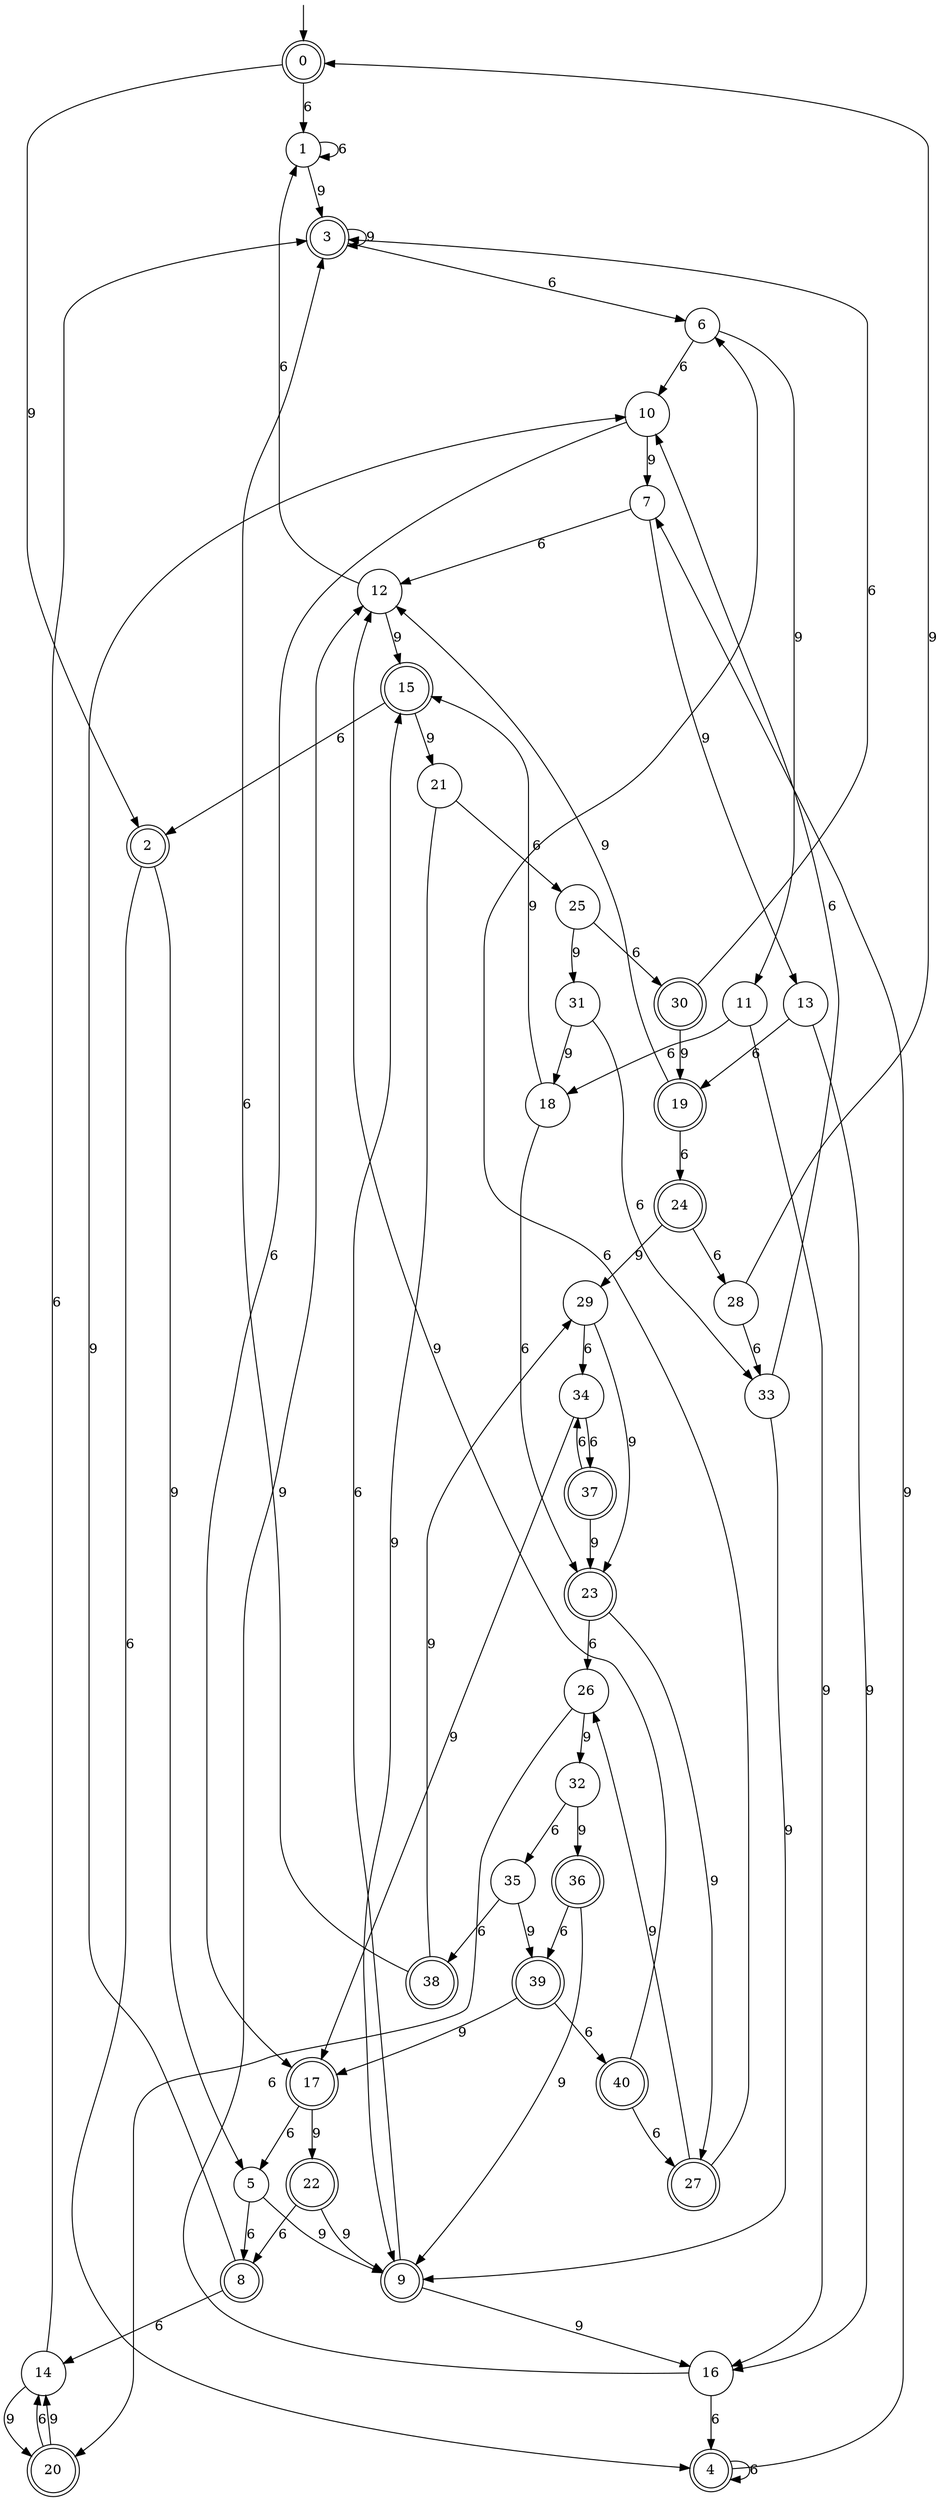 digraph g {

	s0 [shape="doublecircle" label="0"];
	s1 [shape="circle" label="1"];
	s2 [shape="doublecircle" label="2"];
	s3 [shape="doublecircle" label="3"];
	s4 [shape="doublecircle" label="4"];
	s5 [shape="circle" label="5"];
	s6 [shape="circle" label="6"];
	s7 [shape="circle" label="7"];
	s8 [shape="doublecircle" label="8"];
	s9 [shape="doublecircle" label="9"];
	s10 [shape="circle" label="10"];
	s11 [shape="circle" label="11"];
	s12 [shape="circle" label="12"];
	s13 [shape="circle" label="13"];
	s14 [shape="circle" label="14"];
	s15 [shape="doublecircle" label="15"];
	s16 [shape="circle" label="16"];
	s17 [shape="doublecircle" label="17"];
	s18 [shape="circle" label="18"];
	s19 [shape="doublecircle" label="19"];
	s20 [shape="doublecircle" label="20"];
	s21 [shape="circle" label="21"];
	s22 [shape="doublecircle" label="22"];
	s23 [shape="doublecircle" label="23"];
	s24 [shape="doublecircle" label="24"];
	s25 [shape="circle" label="25"];
	s26 [shape="circle" label="26"];
	s27 [shape="doublecircle" label="27"];
	s28 [shape="circle" label="28"];
	s29 [shape="circle" label="29"];
	s30 [shape="doublecircle" label="30"];
	s31 [shape="circle" label="31"];
	s32 [shape="circle" label="32"];
	s33 [shape="circle" label="33"];
	s34 [shape="circle" label="34"];
	s35 [shape="circle" label="35"];
	s36 [shape="doublecircle" label="36"];
	s37 [shape="doublecircle" label="37"];
	s38 [shape="doublecircle" label="38"];
	s39 [shape="doublecircle" label="39"];
	s40 [shape="doublecircle" label="40"];
	s0 -> s1 [label="6"];
	s0 -> s2 [label="9"];
	s1 -> s1 [label="6"];
	s1 -> s3 [label="9"];
	s2 -> s4 [label="6"];
	s2 -> s5 [label="9"];
	s3 -> s6 [label="6"];
	s3 -> s3 [label="9"];
	s4 -> s4 [label="6"];
	s4 -> s7 [label="9"];
	s5 -> s8 [label="6"];
	s5 -> s9 [label="9"];
	s6 -> s10 [label="6"];
	s6 -> s11 [label="9"];
	s7 -> s12 [label="6"];
	s7 -> s13 [label="9"];
	s8 -> s14 [label="6"];
	s8 -> s10 [label="9"];
	s9 -> s15 [label="6"];
	s9 -> s16 [label="9"];
	s10 -> s17 [label="6"];
	s10 -> s7 [label="9"];
	s11 -> s18 [label="6"];
	s11 -> s16 [label="9"];
	s12 -> s1 [label="6"];
	s12 -> s15 [label="9"];
	s13 -> s19 [label="6"];
	s13 -> s16 [label="9"];
	s14 -> s3 [label="6"];
	s14 -> s20 [label="9"];
	s15 -> s2 [label="6"];
	s15 -> s21 [label="9"];
	s16 -> s4 [label="6"];
	s16 -> s12 [label="9"];
	s17 -> s5 [label="6"];
	s17 -> s22 [label="9"];
	s18 -> s23 [label="6"];
	s18 -> s15 [label="9"];
	s19 -> s24 [label="6"];
	s19 -> s12 [label="9"];
	s20 -> s14 [label="6"];
	s20 -> s14 [label="9"];
	s21 -> s25 [label="6"];
	s21 -> s9 [label="9"];
	s22 -> s8 [label="6"];
	s22 -> s9 [label="9"];
	s23 -> s26 [label="6"];
	s23 -> s27 [label="9"];
	s24 -> s28 [label="6"];
	s24 -> s29 [label="9"];
	s25 -> s30 [label="6"];
	s25 -> s31 [label="9"];
	s26 -> s20 [label="6"];
	s26 -> s32 [label="9"];
	s27 -> s6 [label="6"];
	s27 -> s26 [label="9"];
	s28 -> s33 [label="6"];
	s28 -> s0 [label="9"];
	s29 -> s34 [label="6"];
	s29 -> s23 [label="9"];
	s30 -> s3 [label="6"];
	s30 -> s19 [label="9"];
	s31 -> s33 [label="6"];
	s31 -> s18 [label="9"];
	s32 -> s35 [label="6"];
	s32 -> s36 [label="9"];
	s33 -> s10 [label="6"];
	s33 -> s9 [label="9"];
	s34 -> s37 [label="6"];
	s34 -> s17 [label="9"];
	s35 -> s38 [label="6"];
	s35 -> s39 [label="9"];
	s36 -> s39 [label="6"];
	s36 -> s9 [label="9"];
	s37 -> s34 [label="6"];
	s37 -> s23 [label="9"];
	s38 -> s3 [label="6"];
	s38 -> s29 [label="9"];
	s39 -> s40 [label="6"];
	s39 -> s17 [label="9"];
	s40 -> s27 [label="6"];
	s40 -> s12 [label="9"];

__start0 [label="" shape="none" width="0" height="0"];
__start0 -> s0;

}
